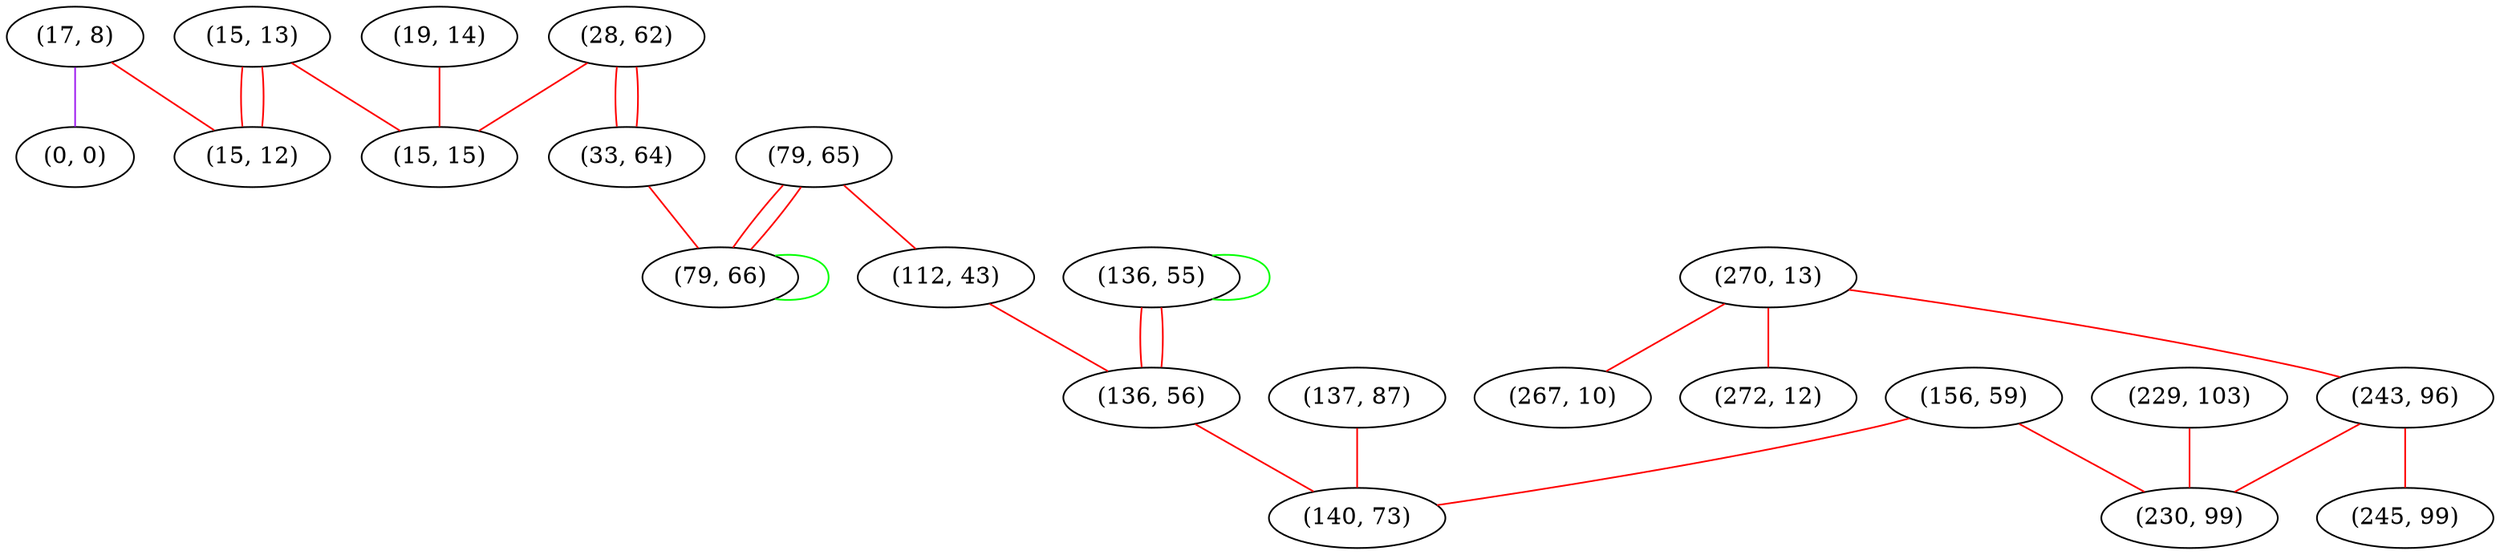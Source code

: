 graph "" {
"(17, 8)";
"(15, 13)";
"(28, 62)";
"(270, 13)";
"(79, 65)";
"(0, 0)";
"(156, 59)";
"(243, 96)";
"(15, 12)";
"(267, 10)";
"(136, 55)";
"(229, 103)";
"(19, 14)";
"(137, 87)";
"(33, 64)";
"(15, 15)";
"(112, 43)";
"(136, 56)";
"(140, 73)";
"(272, 12)";
"(79, 66)";
"(245, 99)";
"(230, 99)";
"(17, 8)" -- "(15, 12)"  [color=red, key=0, weight=1];
"(17, 8)" -- "(0, 0)"  [color=purple, key=0, weight=4];
"(15, 13)" -- "(15, 12)"  [color=red, key=0, weight=1];
"(15, 13)" -- "(15, 12)"  [color=red, key=1, weight=1];
"(15, 13)" -- "(15, 15)"  [color=red, key=0, weight=1];
"(28, 62)" -- "(33, 64)"  [color=red, key=0, weight=1];
"(28, 62)" -- "(33, 64)"  [color=red, key=1, weight=1];
"(28, 62)" -- "(15, 15)"  [color=red, key=0, weight=1];
"(270, 13)" -- "(243, 96)"  [color=red, key=0, weight=1];
"(270, 13)" -- "(267, 10)"  [color=red, key=0, weight=1];
"(270, 13)" -- "(272, 12)"  [color=red, key=0, weight=1];
"(79, 65)" -- "(112, 43)"  [color=red, key=0, weight=1];
"(79, 65)" -- "(79, 66)"  [color=red, key=0, weight=1];
"(79, 65)" -- "(79, 66)"  [color=red, key=1, weight=1];
"(156, 59)" -- "(230, 99)"  [color=red, key=0, weight=1];
"(156, 59)" -- "(140, 73)"  [color=red, key=0, weight=1];
"(243, 96)" -- "(230, 99)"  [color=red, key=0, weight=1];
"(243, 96)" -- "(245, 99)"  [color=red, key=0, weight=1];
"(136, 55)" -- "(136, 56)"  [color=red, key=0, weight=1];
"(136, 55)" -- "(136, 56)"  [color=red, key=1, weight=1];
"(136, 55)" -- "(136, 55)"  [color=green, key=0, weight=2];
"(229, 103)" -- "(230, 99)"  [color=red, key=0, weight=1];
"(19, 14)" -- "(15, 15)"  [color=red, key=0, weight=1];
"(137, 87)" -- "(140, 73)"  [color=red, key=0, weight=1];
"(33, 64)" -- "(79, 66)"  [color=red, key=0, weight=1];
"(112, 43)" -- "(136, 56)"  [color=red, key=0, weight=1];
"(136, 56)" -- "(140, 73)"  [color=red, key=0, weight=1];
"(79, 66)" -- "(79, 66)"  [color=green, key=0, weight=2];
}
